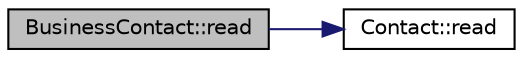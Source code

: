 digraph "BusinessContact::read"
{
  edge [fontname="Helvetica",fontsize="10",labelfontname="Helvetica",labelfontsize="10"];
  node [fontname="Helvetica",fontsize="10",shape=record];
  rankdir="LR";
  Node1 [label="BusinessContact::read",height=0.2,width=0.4,color="black", fillcolor="grey75", style="filled", fontcolor="black"];
  Node1 -> Node2 [color="midnightblue",fontsize="10",style="solid"];
  Node2 [label="Contact::read",height=0.2,width=0.4,color="black", fillcolor="white", style="filled",URL="$classContact.html#a129d7132ff55adf52737ca7e364d6420"];
}
